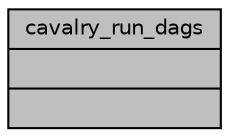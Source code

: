 digraph "cavalry_run_dags"
{
 // INTERACTIVE_SVG=YES
 // LATEX_PDF_SIZE
  bgcolor="transparent";
  edge [fontname="Helvetica",fontsize="10",labelfontname="Helvetica",labelfontsize="10"];
  node [fontname="Helvetica",fontsize="10",shape=record];
  Node1 [label="{cavalry_run_dags\n||}",height=0.2,width=0.4,color="black", fillcolor="grey75", style="filled", fontcolor="black",tooltip="Detailed port index information in."];
}
